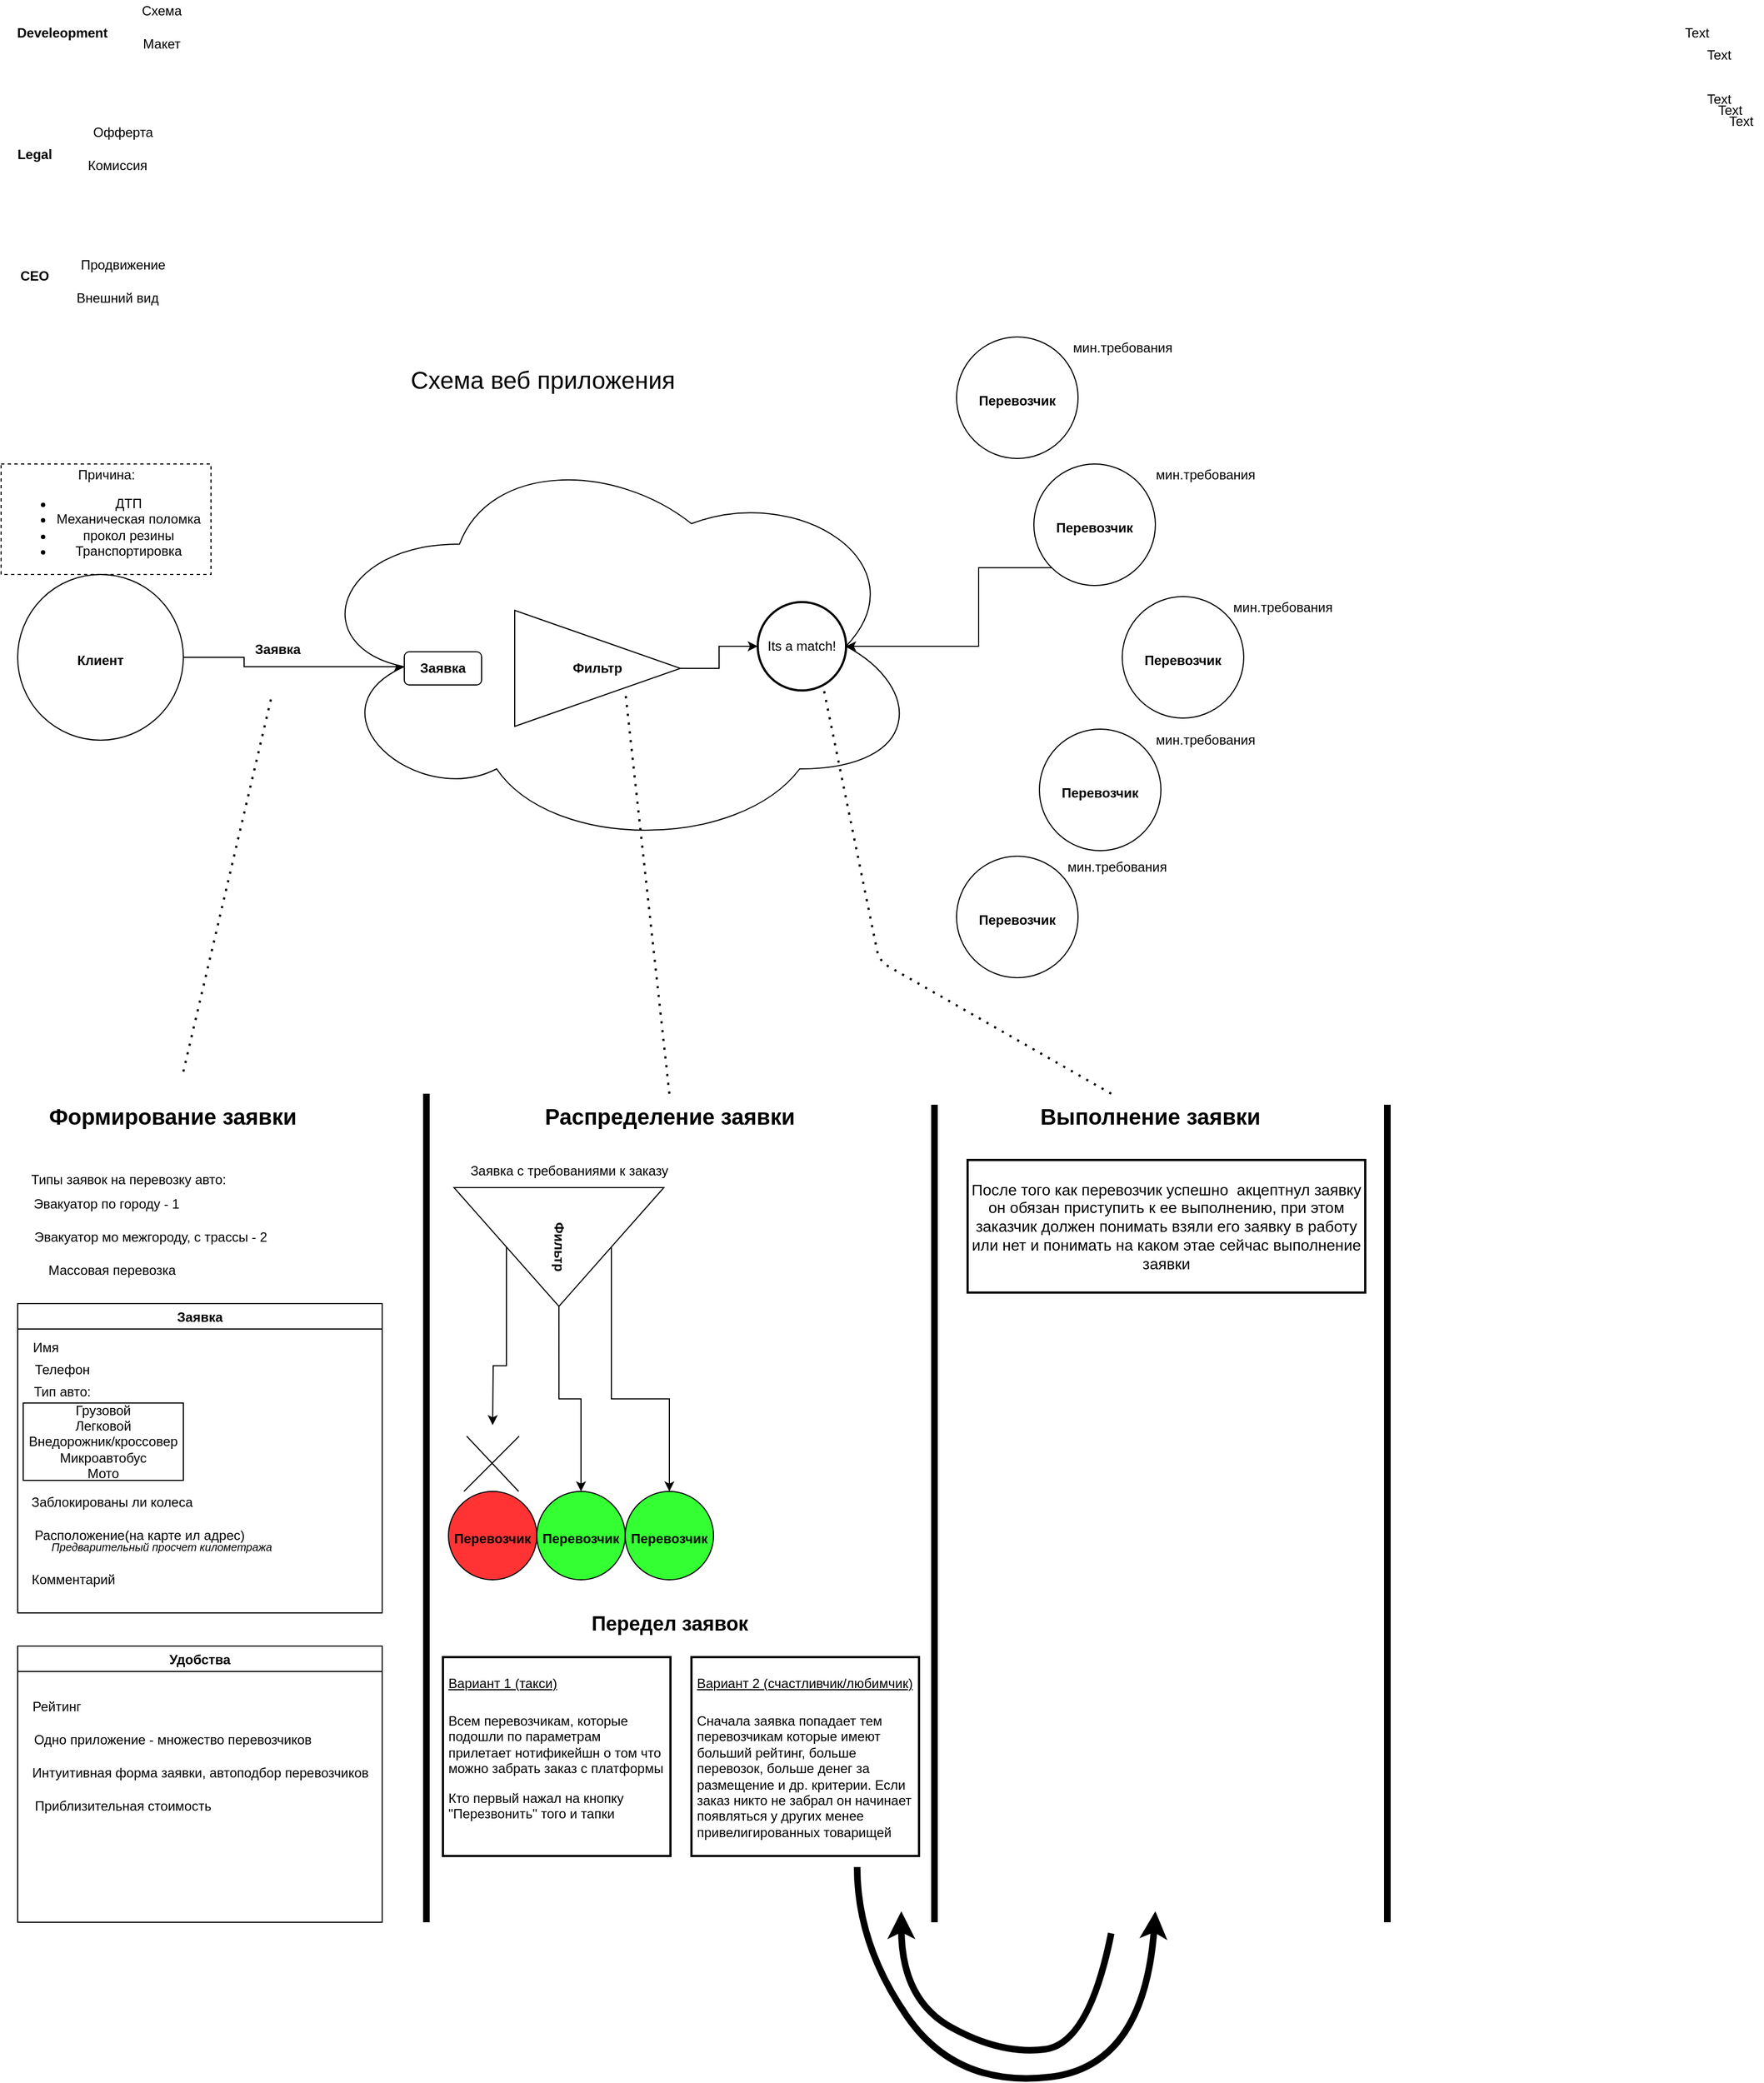 <mxfile version="15.2.7" type="github">
  <diagram id="sSgsC8RxLn_-dZl7abyG" name="Page-1">
    <mxGraphModel dx="1673" dy="829" grid="1" gridSize="10" guides="1" tooltips="1" connect="1" arrows="1" fold="1" page="1" pageScale="1" pageWidth="827" pageHeight="1169" math="0" shadow="0">
      <root>
        <mxCell id="0" />
        <mxCell id="1" parent="0" />
        <mxCell id="C9QFXdIOQc-tEjIQUxdI-1" value="&lt;b&gt;СЕО&lt;/b&gt;" style="text;html=1;align=center;verticalAlign=middle;resizable=0;points=[];autosize=1;strokeColor=none;fillColor=none;" vertex="1" parent="1">
          <mxGeometry x="15" y="270" width="40" height="20" as="geometry" />
        </mxCell>
        <mxCell id="C9QFXdIOQc-tEjIQUxdI-2" value="&lt;b&gt;Develeopment&lt;/b&gt;" style="text;html=1;align=center;verticalAlign=middle;resizable=0;points=[];autosize=1;strokeColor=none;fillColor=none;" vertex="1" parent="1">
          <mxGeometry x="10" y="50" width="100" height="20" as="geometry" />
        </mxCell>
        <mxCell id="C9QFXdIOQc-tEjIQUxdI-3" value="&lt;b&gt;Legal&lt;/b&gt;" style="text;html=1;align=center;verticalAlign=middle;resizable=0;points=[];autosize=1;strokeColor=none;fillColor=none;" vertex="1" parent="1">
          <mxGeometry x="10" y="160" width="50" height="20" as="geometry" />
        </mxCell>
        <mxCell id="C9QFXdIOQc-tEjIQUxdI-4" value="Схема" style="text;html=1;align=center;verticalAlign=middle;resizable=0;points=[];autosize=1;strokeColor=none;fillColor=none;" vertex="1" parent="1">
          <mxGeometry x="125" y="30" width="50" height="20" as="geometry" />
        </mxCell>
        <mxCell id="C9QFXdIOQc-tEjIQUxdI-5" value="Макет" style="text;html=1;align=center;verticalAlign=middle;resizable=0;points=[];autosize=1;strokeColor=none;fillColor=none;" vertex="1" parent="1">
          <mxGeometry x="125" y="60" width="50" height="20" as="geometry" />
        </mxCell>
        <mxCell id="C9QFXdIOQc-tEjIQUxdI-6" value="Офферта" style="text;html=1;align=center;verticalAlign=middle;resizable=0;points=[];autosize=1;strokeColor=none;fillColor=none;" vertex="1" parent="1">
          <mxGeometry x="80" y="140" width="70" height="20" as="geometry" />
        </mxCell>
        <mxCell id="C9QFXdIOQc-tEjIQUxdI-7" value="Комиссия" style="text;html=1;align=center;verticalAlign=middle;resizable=0;points=[];autosize=1;strokeColor=none;fillColor=none;" vertex="1" parent="1">
          <mxGeometry x="75" y="170" width="70" height="20" as="geometry" />
        </mxCell>
        <mxCell id="C9QFXdIOQc-tEjIQUxdI-8" value="Продвижение" style="text;html=1;align=center;verticalAlign=middle;resizable=0;points=[];autosize=1;strokeColor=none;fillColor=none;" vertex="1" parent="1">
          <mxGeometry x="70" y="260" width="90" height="20" as="geometry" />
        </mxCell>
        <mxCell id="C9QFXdIOQc-tEjIQUxdI-9" value="Внешний вид" style="text;html=1;align=center;verticalAlign=middle;resizable=0;points=[];autosize=1;strokeColor=none;fillColor=none;" vertex="1" parent="1">
          <mxGeometry x="65" y="290" width="90" height="20" as="geometry" />
        </mxCell>
        <mxCell id="C9QFXdIOQc-tEjIQUxdI-10" value="Схема веб приложения" style="text;html=1;align=center;verticalAlign=middle;resizable=0;points=[];autosize=1;strokeColor=none;fillColor=none;fontSize=22;" vertex="1" parent="1">
          <mxGeometry x="370" y="360" width="250" height="30" as="geometry" />
        </mxCell>
        <mxCell id="C9QFXdIOQc-tEjIQUxdI-14" style="edgeStyle=orthogonalEdgeStyle;rounded=0;orthogonalLoop=1;jettySize=auto;html=1;exitX=1;exitY=0.5;exitDx=0;exitDy=0;entryX=0.16;entryY=0.55;entryDx=0;entryDy=0;entryPerimeter=0;fontSize=22;" edge="1" parent="1" source="C9QFXdIOQc-tEjIQUxdI-11" target="C9QFXdIOQc-tEjIQUxdI-13">
          <mxGeometry relative="1" as="geometry" />
        </mxCell>
        <mxCell id="C9QFXdIOQc-tEjIQUxdI-11" value="&lt;font style=&quot;font-size: 12px&quot;&gt;&lt;b&gt;Клиент&lt;/b&gt;&lt;/font&gt;" style="ellipse;whiteSpace=wrap;html=1;aspect=fixed;fontSize=22;" vertex="1" parent="1">
          <mxGeometry x="20" y="550" width="150" height="150" as="geometry" />
        </mxCell>
        <mxCell id="C9QFXdIOQc-tEjIQUxdI-12" value="&lt;font style=&quot;font-size: 12px&quot;&gt;&lt;b&gt;Перевозчик&lt;/b&gt;&lt;/font&gt;" style="ellipse;whiteSpace=wrap;html=1;aspect=fixed;fontSize=22;" vertex="1" parent="1">
          <mxGeometry x="1020" y="570" width="110" height="110" as="geometry" />
        </mxCell>
        <mxCell id="C9QFXdIOQc-tEjIQUxdI-77" style="edgeStyle=orthogonalEdgeStyle;rounded=0;orthogonalLoop=1;jettySize=auto;html=1;exitX=0.875;exitY=0.5;exitDx=0;exitDy=0;exitPerimeter=0;entryX=1;entryY=0.5;entryDx=0;entryDy=0;fontSize=12;" edge="1" parent="1" source="C9QFXdIOQc-tEjIQUxdI-13" target="C9QFXdIOQc-tEjIQUxdI-75">
          <mxGeometry relative="1" as="geometry" />
        </mxCell>
        <mxCell id="C9QFXdIOQc-tEjIQUxdI-13" value="" style="ellipse;shape=cloud;whiteSpace=wrap;html=1;fontSize=22;" vertex="1" parent="1">
          <mxGeometry x="280" y="430" width="560" height="370" as="geometry" />
        </mxCell>
        <mxCell id="C9QFXdIOQc-tEjIQUxdI-15" value="&lt;font style=&quot;font-size: 12px&quot;&gt;&lt;b&gt;Заявка&lt;/b&gt;&lt;/font&gt;" style="text;html=1;align=center;verticalAlign=middle;resizable=0;points=[];autosize=1;strokeColor=none;fillColor=none;fontSize=22;" vertex="1" parent="1">
          <mxGeometry x="225" y="600" width="60" height="30" as="geometry" />
        </mxCell>
        <mxCell id="C9QFXdIOQc-tEjIQUxdI-16" value="&lt;font style=&quot;font-size: 12px&quot;&gt;Типы заявок на перевозку авто:&lt;/font&gt;" style="text;html=1;align=center;verticalAlign=middle;resizable=0;points=[];autosize=1;strokeColor=none;fillColor=none;fontSize=22;" vertex="1" parent="1">
          <mxGeometry x="25" y="1080" width="190" height="30" as="geometry" />
        </mxCell>
        <mxCell id="C9QFXdIOQc-tEjIQUxdI-17" value="Эвакуатор по городу - 1" style="text;html=1;align=center;verticalAlign=middle;resizable=0;points=[];autosize=1;strokeColor=none;fillColor=none;fontSize=12;" vertex="1" parent="1">
          <mxGeometry x="25" y="1110" width="150" height="20" as="geometry" />
        </mxCell>
        <mxCell id="C9QFXdIOQc-tEjIQUxdI-18" value="Эвакуатор мо межгороду, с трассы - 2" style="text;html=1;align=center;verticalAlign=middle;resizable=0;points=[];autosize=1;strokeColor=none;fillColor=none;fontSize=12;" vertex="1" parent="1">
          <mxGeometry x="25" y="1140" width="230" height="20" as="geometry" />
        </mxCell>
        <mxCell id="C9QFXdIOQc-tEjIQUxdI-19" value="Text" style="text;html=1;align=center;verticalAlign=middle;resizable=0;points=[];autosize=1;strokeColor=none;fillColor=none;fontSize=12;" vertex="1" parent="1">
          <mxGeometry x="1540" y="110" width="40" height="20" as="geometry" />
        </mxCell>
        <mxCell id="C9QFXdIOQc-tEjIQUxdI-20" value="Text" style="text;html=1;align=center;verticalAlign=middle;resizable=0;points=[];autosize=1;strokeColor=none;fillColor=none;fontSize=12;" vertex="1" parent="1">
          <mxGeometry x="1550" y="120" width="40" height="20" as="geometry" />
        </mxCell>
        <mxCell id="C9QFXdIOQc-tEjIQUxdI-21" value="Text" style="text;html=1;align=center;verticalAlign=middle;resizable=0;points=[];autosize=1;strokeColor=none;fillColor=none;fontSize=12;" vertex="1" parent="1">
          <mxGeometry x="1560" y="130" width="40" height="20" as="geometry" />
        </mxCell>
        <mxCell id="C9QFXdIOQc-tEjIQUxdI-22" value="Text" style="text;html=1;align=center;verticalAlign=middle;resizable=0;points=[];autosize=1;strokeColor=none;fillColor=none;fontSize=12;" vertex="1" parent="1">
          <mxGeometry x="1520" y="50" width="40" height="20" as="geometry" />
        </mxCell>
        <mxCell id="C9QFXdIOQc-tEjIQUxdI-23" value="Массовая перевозка" style="text;html=1;align=center;verticalAlign=middle;resizable=0;points=[];autosize=1;strokeColor=none;fillColor=none;fontSize=12;" vertex="1" parent="1">
          <mxGeometry x="40" y="1170" width="130" height="20" as="geometry" />
        </mxCell>
        <mxCell id="C9QFXdIOQc-tEjIQUxdI-24" value="Text" style="text;html=1;align=center;verticalAlign=middle;resizable=0;points=[];autosize=1;strokeColor=none;fillColor=none;fontSize=12;" vertex="1" parent="1">
          <mxGeometry x="1540" y="70" width="40" height="20" as="geometry" />
        </mxCell>
        <mxCell id="C9QFXdIOQc-tEjIQUxdI-74" style="edgeStyle=orthogonalEdgeStyle;rounded=0;orthogonalLoop=1;jettySize=auto;html=1;exitX=0;exitY=1;exitDx=0;exitDy=0;entryX=0.875;entryY=0.5;entryDx=0;entryDy=0;entryPerimeter=0;fontSize=12;" edge="1" parent="1" source="C9QFXdIOQc-tEjIQUxdI-25" target="C9QFXdIOQc-tEjIQUxdI-13">
          <mxGeometry relative="1" as="geometry" />
        </mxCell>
        <mxCell id="C9QFXdIOQc-tEjIQUxdI-25" value="&lt;font style=&quot;font-size: 12px&quot;&gt;&lt;b&gt;Перевозчик&lt;/b&gt;&lt;/font&gt;" style="ellipse;whiteSpace=wrap;html=1;aspect=fixed;fontSize=22;" vertex="1" parent="1">
          <mxGeometry x="940" y="450" width="110" height="110" as="geometry" />
        </mxCell>
        <mxCell id="C9QFXdIOQc-tEjIQUxdI-26" value="&lt;font style=&quot;font-size: 12px&quot;&gt;&lt;b&gt;Перевозчик&lt;/b&gt;&lt;/font&gt;" style="ellipse;whiteSpace=wrap;html=1;aspect=fixed;fontSize=22;" vertex="1" parent="1">
          <mxGeometry x="870" y="805" width="110" height="110" as="geometry" />
        </mxCell>
        <mxCell id="C9QFXdIOQc-tEjIQUxdI-27" value="&lt;font style=&quot;font-size: 12px&quot;&gt;&lt;b&gt;Перевозчик&lt;/b&gt;&lt;/font&gt;" style="ellipse;whiteSpace=wrap;html=1;aspect=fixed;fontSize=22;" vertex="1" parent="1">
          <mxGeometry x="945" y="690" width="110" height="110" as="geometry" />
        </mxCell>
        <mxCell id="C9QFXdIOQc-tEjIQUxdI-28" value="&lt;font style=&quot;font-size: 12px&quot;&gt;&lt;b&gt;Перевозчик&lt;/b&gt;&lt;/font&gt;" style="ellipse;whiteSpace=wrap;html=1;aspect=fixed;fontSize=22;" vertex="1" parent="1">
          <mxGeometry x="870" y="335" width="110" height="110" as="geometry" />
        </mxCell>
        <mxCell id="C9QFXdIOQc-tEjIQUxdI-29" value="Заявка" style="swimlane;fontSize=12;" vertex="1" parent="1">
          <mxGeometry x="20" y="1210" width="330" height="280" as="geometry" />
        </mxCell>
        <mxCell id="C9QFXdIOQc-tEjIQUxdI-31" value="Телефон" style="text;html=1;align=center;verticalAlign=middle;resizable=0;points=[];autosize=1;strokeColor=none;fillColor=none;fontSize=12;" vertex="1" parent="C9QFXdIOQc-tEjIQUxdI-29">
          <mxGeometry x="5" y="50" width="70" height="20" as="geometry" />
        </mxCell>
        <mxCell id="C9QFXdIOQc-tEjIQUxdI-30" value="Имя" style="text;html=1;align=center;verticalAlign=middle;resizable=0;points=[];autosize=1;strokeColor=none;fillColor=none;fontSize=12;" vertex="1" parent="C9QFXdIOQc-tEjIQUxdI-29">
          <mxGeometry x="5" y="30" width="40" height="20" as="geometry" />
        </mxCell>
        <mxCell id="C9QFXdIOQc-tEjIQUxdI-32" value="Тип авто:" style="text;html=1;align=center;verticalAlign=middle;resizable=0;points=[];autosize=1;strokeColor=none;fillColor=none;fontSize=12;" vertex="1" parent="C9QFXdIOQc-tEjIQUxdI-29">
          <mxGeometry x="5" y="70" width="70" height="20" as="geometry" />
        </mxCell>
        <mxCell id="C9QFXdIOQc-tEjIQUxdI-33" value="Грузовой&lt;br&gt;Легковой&lt;br&gt;Внедорожник/кроссовер&lt;br&gt;Микроавтобус&lt;br&gt;Мото" style="whiteSpace=wrap;html=1;fontSize=12;" vertex="1" parent="C9QFXdIOQc-tEjIQUxdI-29">
          <mxGeometry x="5" y="90" width="145" height="70" as="geometry" />
        </mxCell>
        <mxCell id="C9QFXdIOQc-tEjIQUxdI-34" value="Расположение(на карте ил адрес)" style="text;html=1;align=center;verticalAlign=middle;resizable=0;points=[];autosize=1;strokeColor=none;fillColor=none;fontSize=12;" vertex="1" parent="C9QFXdIOQc-tEjIQUxdI-29">
          <mxGeometry x="5" y="200" width="210" height="20" as="geometry" />
        </mxCell>
        <mxCell id="C9QFXdIOQc-tEjIQUxdI-35" value="&lt;font style=&quot;font-size: 10px&quot;&gt;&lt;i&gt;Предварительный просчет километража&lt;/i&gt;&lt;/font&gt;" style="text;html=1;align=center;verticalAlign=middle;resizable=0;points=[];autosize=1;strokeColor=none;fillColor=none;fontSize=12;" vertex="1" parent="C9QFXdIOQc-tEjIQUxdI-29">
          <mxGeometry x="20" y="210" width="220" height="20" as="geometry" />
        </mxCell>
        <mxCell id="C9QFXdIOQc-tEjIQUxdI-36" value="Заблокированы ли колеса" style="text;html=1;align=center;verticalAlign=middle;resizable=0;points=[];autosize=1;strokeColor=none;fillColor=none;fontSize=12;" vertex="1" parent="C9QFXdIOQc-tEjIQUxdI-29">
          <mxGeometry x="5" y="170" width="160" height="20" as="geometry" />
        </mxCell>
        <mxCell id="C9QFXdIOQc-tEjIQUxdI-54" value="Комментарий" style="text;html=1;align=center;verticalAlign=middle;resizable=0;points=[];autosize=1;strokeColor=none;fillColor=none;fontSize=12;" vertex="1" parent="C9QFXdIOQc-tEjIQUxdI-29">
          <mxGeometry x="5" y="240" width="90" height="20" as="geometry" />
        </mxCell>
        <mxCell id="C9QFXdIOQc-tEjIQUxdI-38" value="Причина:&lt;br&gt;&lt;ul&gt;&lt;li&gt;ДТП&lt;/li&gt;&lt;li&gt;Механическая поломка&lt;/li&gt;&lt;li&gt;прокол резины&lt;/li&gt;&lt;li&gt;Транспортировка&lt;/li&gt;&lt;/ul&gt;" style="text;html=1;align=center;verticalAlign=middle;resizable=0;points=[];autosize=1;strokeColor=default;fillColor=none;fontSize=12;dashed=1;" vertex="1" parent="1">
          <mxGeometry x="5" y="450" width="190" height="100" as="geometry" />
        </mxCell>
        <mxCell id="C9QFXdIOQc-tEjIQUxdI-44" value="&lt;b&gt;Заявка&lt;/b&gt;" style="rounded=1;whiteSpace=wrap;html=1;fontSize=12;" vertex="1" parent="1">
          <mxGeometry x="370" y="620" width="70" height="30" as="geometry" />
        </mxCell>
        <mxCell id="C9QFXdIOQc-tEjIQUxdI-76" style="edgeStyle=orthogonalEdgeStyle;rounded=0;orthogonalLoop=1;jettySize=auto;html=1;exitX=1;exitY=0.5;exitDx=0;exitDy=0;entryX=0;entryY=0.5;entryDx=0;entryDy=0;fontSize=12;" edge="1" parent="1" source="C9QFXdIOQc-tEjIQUxdI-45" target="C9QFXdIOQc-tEjIQUxdI-75">
          <mxGeometry relative="1" as="geometry" />
        </mxCell>
        <mxCell id="C9QFXdIOQc-tEjIQUxdI-45" value="&lt;b&gt;Фильтр&lt;/b&gt;" style="triangle;whiteSpace=wrap;html=1;fontSize=12;" vertex="1" parent="1">
          <mxGeometry x="470" y="582.5" width="150" height="105" as="geometry" />
        </mxCell>
        <mxCell id="C9QFXdIOQc-tEjIQUxdI-46" value="Удобства" style="swimlane;fontSize=12;" vertex="1" parent="1">
          <mxGeometry x="20" y="1520" width="330" height="250" as="geometry" />
        </mxCell>
        <mxCell id="C9QFXdIOQc-tEjIQUxdI-39" value="Рейтинг" style="text;html=1;align=center;verticalAlign=middle;resizable=0;points=[];autosize=1;strokeColor=none;fillColor=none;fontSize=12;" vertex="1" parent="C9QFXdIOQc-tEjIQUxdI-46">
          <mxGeometry x="5" y="45" width="60" height="20" as="geometry" />
        </mxCell>
        <mxCell id="C9QFXdIOQc-tEjIQUxdI-40" value="Одно приложение - множество перевозчиков" style="text;html=1;align=center;verticalAlign=middle;resizable=0;points=[];autosize=1;strokeColor=none;fillColor=none;fontSize=12;" vertex="1" parent="C9QFXdIOQc-tEjIQUxdI-46">
          <mxGeometry x="5" y="75" width="270" height="20" as="geometry" />
        </mxCell>
        <mxCell id="C9QFXdIOQc-tEjIQUxdI-41" value="Интуитивная форма заявки, автоподбор перевозчиков" style="text;html=1;align=center;verticalAlign=middle;resizable=0;points=[];autosize=1;strokeColor=none;fillColor=none;fontSize=12;" vertex="1" parent="C9QFXdIOQc-tEjIQUxdI-46">
          <mxGeometry x="5" y="105" width="320" height="20" as="geometry" />
        </mxCell>
        <mxCell id="C9QFXdIOQc-tEjIQUxdI-42" value="Приблизительная стоимость" style="text;html=1;align=center;verticalAlign=middle;resizable=0;points=[];autosize=1;strokeColor=none;fillColor=none;fontSize=12;" vertex="1" parent="C9QFXdIOQc-tEjIQUxdI-46">
          <mxGeometry x="5" y="135" width="180" height="20" as="geometry" />
        </mxCell>
        <mxCell id="C9QFXdIOQc-tEjIQUxdI-47" value="мин.требования" style="text;html=1;align=center;verticalAlign=middle;resizable=0;points=[];autosize=1;strokeColor=none;fillColor=none;fontSize=12;" vertex="1" parent="1">
          <mxGeometry x="960" y="805" width="110" height="20" as="geometry" />
        </mxCell>
        <mxCell id="C9QFXdIOQc-tEjIQUxdI-48" value="мин.требования" style="text;html=1;align=center;verticalAlign=middle;resizable=0;points=[];autosize=1;strokeColor=none;fillColor=none;fontSize=12;" vertex="1" parent="1">
          <mxGeometry x="965" y="335" width="110" height="20" as="geometry" />
        </mxCell>
        <mxCell id="C9QFXdIOQc-tEjIQUxdI-49" value="мин.требования" style="text;html=1;align=center;verticalAlign=middle;resizable=0;points=[];autosize=1;strokeColor=none;fillColor=none;fontSize=12;" vertex="1" parent="1">
          <mxGeometry x="1040" y="450" width="110" height="20" as="geometry" />
        </mxCell>
        <mxCell id="C9QFXdIOQc-tEjIQUxdI-50" value="мин.требования" style="text;html=1;align=center;verticalAlign=middle;resizable=0;points=[];autosize=1;strokeColor=none;fillColor=none;fontSize=12;" vertex="1" parent="1">
          <mxGeometry x="1110" y="570" width="110" height="20" as="geometry" />
        </mxCell>
        <mxCell id="C9QFXdIOQc-tEjIQUxdI-51" value="мин.требования" style="text;html=1;align=center;verticalAlign=middle;resizable=0;points=[];autosize=1;strokeColor=none;fillColor=none;fontSize=12;" vertex="1" parent="1">
          <mxGeometry x="1040" y="690" width="110" height="20" as="geometry" />
        </mxCell>
        <mxCell id="C9QFXdIOQc-tEjIQUxdI-66" style="edgeStyle=orthogonalEdgeStyle;rounded=0;orthogonalLoop=1;jettySize=auto;html=1;fontSize=12;" edge="1" parent="1" source="C9QFXdIOQc-tEjIQUxdI-52" target="C9QFXdIOQc-tEjIQUxdI-56">
          <mxGeometry relative="1" as="geometry" />
        </mxCell>
        <mxCell id="C9QFXdIOQc-tEjIQUxdI-67" style="edgeStyle=orthogonalEdgeStyle;rounded=0;orthogonalLoop=1;jettySize=auto;html=1;exitX=0.5;exitY=0;exitDx=0;exitDy=0;fontSize=12;" edge="1" parent="1" source="C9QFXdIOQc-tEjIQUxdI-52" target="C9QFXdIOQc-tEjIQUxdI-55">
          <mxGeometry relative="1" as="geometry" />
        </mxCell>
        <mxCell id="C9QFXdIOQc-tEjIQUxdI-68" style="edgeStyle=orthogonalEdgeStyle;rounded=0;orthogonalLoop=1;jettySize=auto;html=1;exitX=0.5;exitY=1;exitDx=0;exitDy=0;fontSize=12;" edge="1" parent="1" source="C9QFXdIOQc-tEjIQUxdI-52">
          <mxGeometry relative="1" as="geometry">
            <mxPoint x="450" y="1320" as="targetPoint" />
          </mxGeometry>
        </mxCell>
        <mxCell id="C9QFXdIOQc-tEjIQUxdI-52" value="&lt;b&gt;Фильтр&lt;/b&gt;" style="triangle;whiteSpace=wrap;html=1;fontSize=12;rotation=90;" vertex="1" parent="1">
          <mxGeometry x="456.25" y="1063.75" width="107.5" height="190" as="geometry" />
        </mxCell>
        <mxCell id="C9QFXdIOQc-tEjIQUxdI-53" value="Заявка с требованиями к заказу" style="text;html=1;align=center;verticalAlign=middle;resizable=0;points=[];autosize=1;strokeColor=none;fillColor=none;fontSize=12;" vertex="1" parent="1">
          <mxGeometry x="424" y="1080" width="190" height="20" as="geometry" />
        </mxCell>
        <mxCell id="C9QFXdIOQc-tEjIQUxdI-55" value="&lt;font style=&quot;font-size: 12px&quot;&gt;&lt;b&gt;Перевозчик&lt;/b&gt;&lt;/font&gt;" style="ellipse;whiteSpace=wrap;html=1;aspect=fixed;fontSize=22;fillColor=#33FF33;" vertex="1" parent="1">
          <mxGeometry x="570" y="1380" width="80" height="80" as="geometry" />
        </mxCell>
        <mxCell id="C9QFXdIOQc-tEjIQUxdI-56" value="&lt;font style=&quot;font-size: 12px&quot;&gt;&lt;b style=&quot;background-color: rgb(51 , 255 , 51)&quot;&gt;Перевозчик&lt;/b&gt;&lt;/font&gt;" style="ellipse;whiteSpace=wrap;html=1;aspect=fixed;fontSize=22;fillColor=#33FF33;" vertex="1" parent="1">
          <mxGeometry x="490" y="1380" width="80" height="80" as="geometry" />
        </mxCell>
        <mxCell id="C9QFXdIOQc-tEjIQUxdI-58" value="&lt;font style=&quot;font-size: 12px&quot;&gt;&lt;b style=&quot;&quot;&gt;Перевозчик&lt;/b&gt;&lt;/font&gt;" style="ellipse;whiteSpace=wrap;html=1;aspect=fixed;fontSize=22;labelBackgroundColor=#FF3333;fillColor=#FF3333;" vertex="1" parent="1">
          <mxGeometry x="410" y="1380" width="80" height="80" as="geometry" />
        </mxCell>
        <mxCell id="C9QFXdIOQc-tEjIQUxdI-63" value="&lt;b&gt;&lt;font style=&quot;font-size: 18px&quot;&gt;Передел заявок&lt;/font&gt;&lt;/b&gt;" style="text;html=1;align=center;verticalAlign=middle;resizable=0;points=[];autosize=1;strokeColor=none;fillColor=none;fontSize=12;" vertex="1" parent="1">
          <mxGeometry x="530" y="1490" width="160" height="20" as="geometry" />
        </mxCell>
        <mxCell id="C9QFXdIOQc-tEjIQUxdI-69" value="" style="endArrow=none;html=1;fontSize=12;" edge="1" parent="1">
          <mxGeometry width="50" height="50" relative="1" as="geometry">
            <mxPoint x="424" y="1380" as="sourcePoint" />
            <mxPoint x="474" y="1330" as="targetPoint" />
          </mxGeometry>
        </mxCell>
        <mxCell id="C9QFXdIOQc-tEjIQUxdI-70" value="" style="endArrow=none;html=1;fontSize=12;" edge="1" parent="1">
          <mxGeometry width="50" height="50" relative="1" as="geometry">
            <mxPoint x="473.5" y="1380" as="sourcePoint" />
            <mxPoint x="426.5" y="1330" as="targetPoint" />
          </mxGeometry>
        </mxCell>
        <mxCell id="C9QFXdIOQc-tEjIQUxdI-71" value="&lt;h1&gt;&lt;span style=&quot;font-size: 12px ; font-weight: 400 ; text-align: center&quot;&gt;&lt;u&gt;Вариант 1 (такси)&lt;/u&gt;&lt;/span&gt;&lt;br&gt;&lt;/h1&gt;&lt;p&gt;&lt;span style=&quot;text-align: center&quot;&gt;Всем перевозчикам, которые подошли по параметрам прилетает нотификейшн о том что можно забрать заказ с платформы&lt;/span&gt;&lt;br&gt;&lt;/p&gt;&lt;p&gt;&lt;span style=&quot;text-align: center&quot;&gt;Кто первый нажал на кнопку &quot;Перезвонить&quot; того и тапки&lt;/span&gt;&lt;/p&gt;" style="text;html=1;spacing=5;spacingTop=-20;whiteSpace=wrap;overflow=hidden;rounded=0;labelBackgroundColor=none;fontSize=12;fillColor=none;strokeColor=default;strokeWidth=2;" vertex="1" parent="1">
          <mxGeometry x="405" y="1530" width="206" height="180" as="geometry" />
        </mxCell>
        <mxCell id="C9QFXdIOQc-tEjIQUxdI-73" value="&lt;h1&gt;&lt;span style=&quot;font-size: 12px ; font-weight: 400 ; text-align: center&quot;&gt;&lt;u&gt;Вариант 2 (счастливчик/любимчик)&lt;/u&gt;&lt;/span&gt;&lt;br&gt;&lt;/h1&gt;&lt;p&gt;&lt;span style=&quot;text-align: center&quot;&gt;Сначала заявка попадает тем перевозчикам которые имеют больший рейтинг, больше перевозок, больше денег за размещение и др. критерии. Если заказ никто не забрал он начинает появляться у других менее привелигированных товарищей&lt;/span&gt;&lt;br&gt;&lt;/p&gt;" style="text;html=1;spacing=5;spacingTop=-20;whiteSpace=wrap;overflow=hidden;rounded=0;labelBackgroundColor=none;fontSize=12;fillColor=none;strokeColor=default;strokeWidth=2;" vertex="1" parent="1">
          <mxGeometry x="630" y="1530" width="206" height="180" as="geometry" />
        </mxCell>
        <mxCell id="C9QFXdIOQc-tEjIQUxdI-75" value="Its a match!" style="ellipse;whiteSpace=wrap;html=1;aspect=fixed;labelBackgroundColor=none;fontSize=12;strokeColor=default;strokeWidth=2;fillColor=none;" vertex="1" parent="1">
          <mxGeometry x="690" y="575" width="80" height="80" as="geometry" />
        </mxCell>
        <mxCell id="C9QFXdIOQc-tEjIQUxdI-79" value="" style="endArrow=none;html=1;fontSize=12;strokeWidth=6;" edge="1" parent="1">
          <mxGeometry width="50" height="50" relative="1" as="geometry">
            <mxPoint x="390" y="1770" as="sourcePoint" />
            <mxPoint x="390" y="1020" as="targetPoint" />
          </mxGeometry>
        </mxCell>
        <mxCell id="C9QFXdIOQc-tEjIQUxdI-80" value="" style="endArrow=none;html=1;fontSize=12;strokeWidth=6;" edge="1" parent="1">
          <mxGeometry width="50" height="50" relative="1" as="geometry">
            <mxPoint x="850" y="1770" as="sourcePoint" />
            <mxPoint x="850" y="1030.0" as="targetPoint" />
          </mxGeometry>
        </mxCell>
        <mxCell id="C9QFXdIOQc-tEjIQUxdI-81" value="&lt;b&gt;&lt;font style=&quot;font-size: 20px&quot;&gt;Распределение заявки&lt;/font&gt;&lt;/b&gt;" style="text;html=1;align=center;verticalAlign=middle;resizable=0;points=[];autosize=1;strokeColor=none;fillColor=none;fontSize=12;" vertex="1" parent="1">
          <mxGeometry x="490" y="1030" width="240" height="20" as="geometry" />
        </mxCell>
        <mxCell id="C9QFXdIOQc-tEjIQUxdI-82" value="&lt;b&gt;&lt;font style=&quot;font-size: 20px&quot;&gt;Формирование заявки&lt;/font&gt;&lt;/b&gt;" style="text;html=1;align=center;verticalAlign=middle;resizable=0;points=[];autosize=1;strokeColor=none;fillColor=none;fontSize=12;" vertex="1" parent="1">
          <mxGeometry x="40" y="1030" width="240" height="20" as="geometry" />
        </mxCell>
        <mxCell id="C9QFXdIOQc-tEjIQUxdI-83" value="&lt;b&gt;&lt;font style=&quot;font-size: 20px&quot;&gt;Выполнение заявки&lt;/font&gt;&lt;/b&gt;" style="text;html=1;align=center;verticalAlign=middle;resizable=0;points=[];autosize=1;strokeColor=none;fillColor=none;fontSize=12;" vertex="1" parent="1">
          <mxGeometry x="940" y="1030" width="210" height="20" as="geometry" />
        </mxCell>
        <mxCell id="C9QFXdIOQc-tEjIQUxdI-84" value="" style="endArrow=none;dashed=1;html=1;dashPattern=1 3;strokeWidth=2;fontSize=12;" edge="1" parent="1">
          <mxGeometry width="50" height="50" relative="1" as="geometry">
            <mxPoint x="170" y="1000" as="sourcePoint" />
            <mxPoint x="250" y="660" as="targetPoint" />
          </mxGeometry>
        </mxCell>
        <mxCell id="C9QFXdIOQc-tEjIQUxdI-85" value="" style="endArrow=none;dashed=1;html=1;dashPattern=1 3;strokeWidth=2;fontSize=12;" edge="1" parent="1">
          <mxGeometry width="50" height="50" relative="1" as="geometry">
            <mxPoint x="610" y="1020" as="sourcePoint" />
            <mxPoint x="570" y="655.0" as="targetPoint" />
          </mxGeometry>
        </mxCell>
        <mxCell id="C9QFXdIOQc-tEjIQUxdI-86" value="" style="endArrow=none;dashed=1;html=1;dashPattern=1 3;strokeWidth=2;fontSize=12;" edge="1" parent="1">
          <mxGeometry width="50" height="50" relative="1" as="geometry">
            <mxPoint x="1010" y="1020" as="sourcePoint" />
            <mxPoint x="750" y="655.0" as="targetPoint" />
            <Array as="points">
              <mxPoint x="800" y="900" />
            </Array>
          </mxGeometry>
        </mxCell>
        <mxCell id="C9QFXdIOQc-tEjIQUxdI-87" value="" style="endArrow=none;html=1;fontSize=12;strokeWidth=6;" edge="1" parent="1">
          <mxGeometry width="50" height="50" relative="1" as="geometry">
            <mxPoint x="1260.0" y="1770" as="sourcePoint" />
            <mxPoint x="1260.0" y="1030" as="targetPoint" />
          </mxGeometry>
        </mxCell>
        <mxCell id="C9QFXdIOQc-tEjIQUxdI-88" value="" style="curved=1;endArrow=classic;html=1;fontSize=12;strokeWidth=6;" edge="1" parent="1">
          <mxGeometry width="50" height="50" relative="1" as="geometry">
            <mxPoint x="780" y="1720" as="sourcePoint" />
            <mxPoint x="1050" y="1760" as="targetPoint" />
            <Array as="points">
              <mxPoint x="780" y="1790" />
              <mxPoint x="870" y="1920" />
              <mxPoint x="1040" y="1900" />
            </Array>
          </mxGeometry>
        </mxCell>
        <mxCell id="C9QFXdIOQc-tEjIQUxdI-91" value="" style="curved=1;endArrow=classic;html=1;fontSize=12;strokeWidth=6;" edge="1" parent="1">
          <mxGeometry width="50" height="50" relative="1" as="geometry">
            <mxPoint x="1010" y="1780" as="sourcePoint" />
            <mxPoint x="820" y="1760" as="targetPoint" />
            <Array as="points">
              <mxPoint x="990" y="1880" />
              <mxPoint x="910" y="1890" />
              <mxPoint x="820" y="1840" />
            </Array>
          </mxGeometry>
        </mxCell>
        <mxCell id="C9QFXdIOQc-tEjIQUxdI-92" value="&lt;font style=&quot;font-size: 14px&quot;&gt;После того как перевозчик успешно&amp;nbsp; акцептнул заявку он обязан приступить к ее выполнению, при этом заказчик должен понимать взяли его заявку в работу или нет и понимать на каком этае сейчас выполнение заявки&lt;/font&gt;" style="rounded=0;whiteSpace=wrap;html=1;labelBackgroundColor=none;fontSize=12;strokeColor=default;strokeWidth=2;fillColor=none;" vertex="1" parent="1">
          <mxGeometry x="880" y="1080" width="360" height="120" as="geometry" />
        </mxCell>
      </root>
    </mxGraphModel>
  </diagram>
</mxfile>
